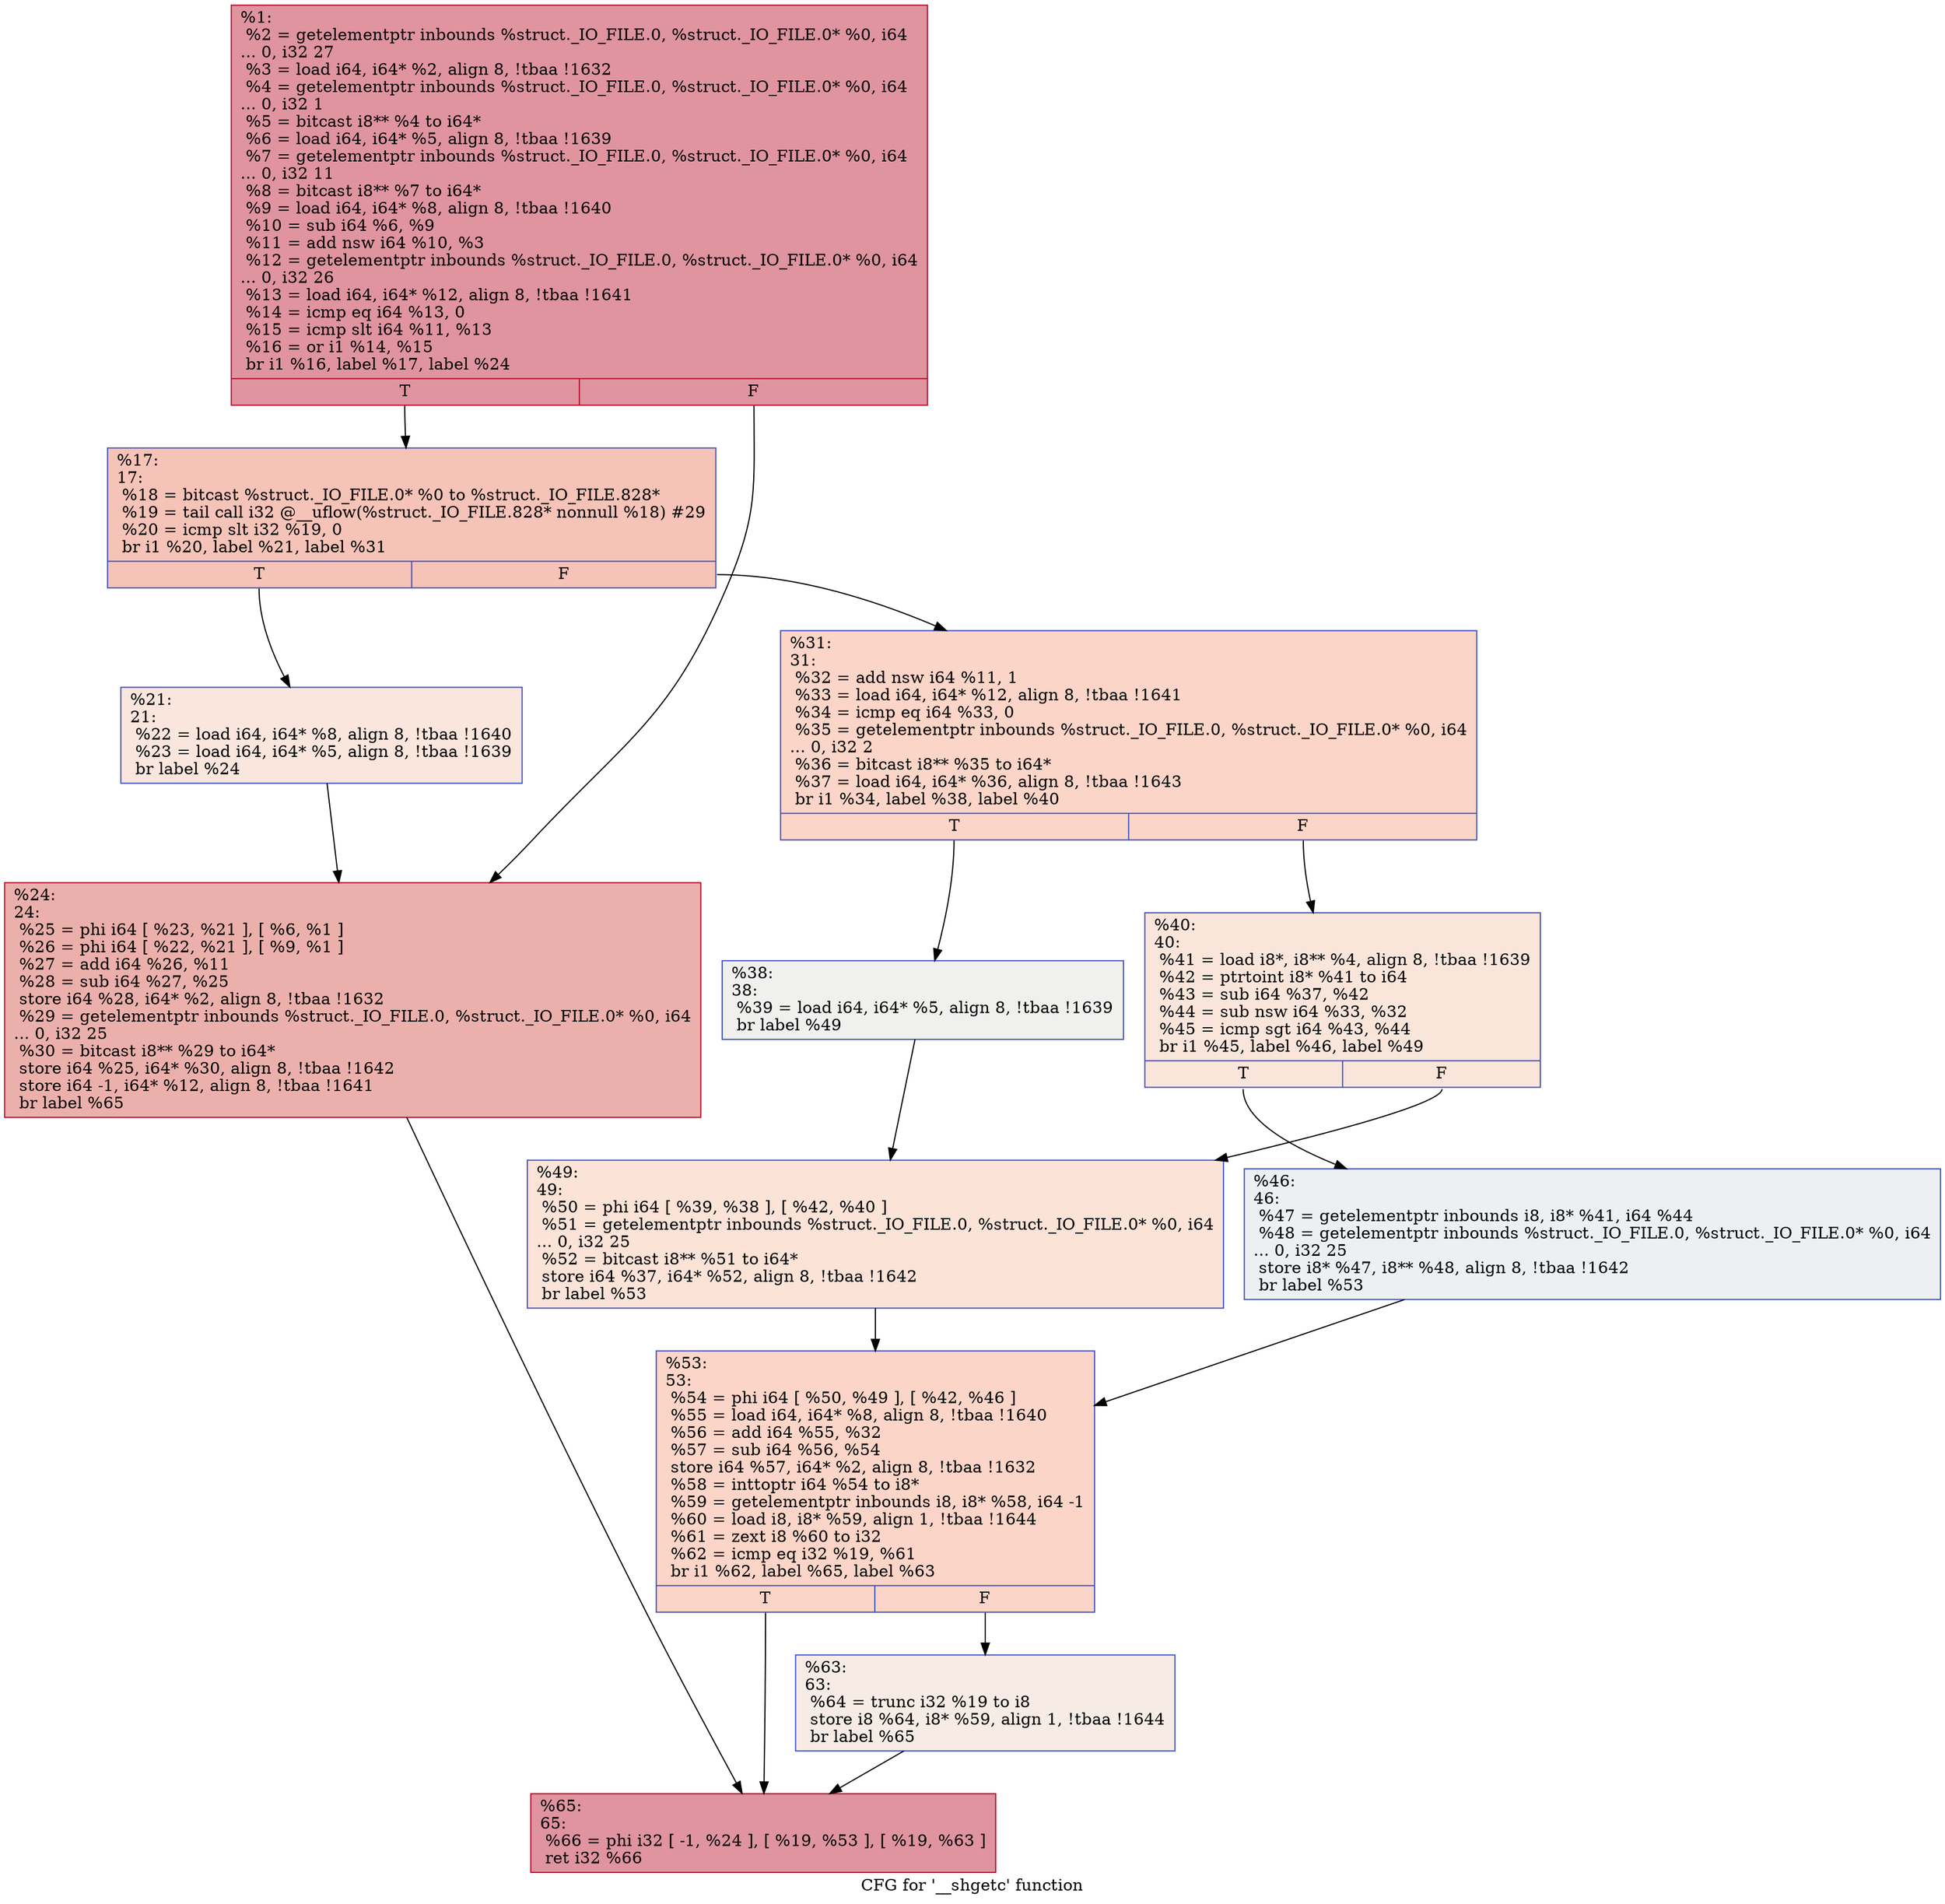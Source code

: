 digraph "CFG for '__shgetc' function" {
	label="CFG for '__shgetc' function";

	Node0x187bdc0 [shape=record,color="#b70d28ff", style=filled, fillcolor="#b70d2870",label="{%1:\l  %2 = getelementptr inbounds %struct._IO_FILE.0, %struct._IO_FILE.0* %0, i64\l... 0, i32 27\l  %3 = load i64, i64* %2, align 8, !tbaa !1632\l  %4 = getelementptr inbounds %struct._IO_FILE.0, %struct._IO_FILE.0* %0, i64\l... 0, i32 1\l  %5 = bitcast i8** %4 to i64*\l  %6 = load i64, i64* %5, align 8, !tbaa !1639\l  %7 = getelementptr inbounds %struct._IO_FILE.0, %struct._IO_FILE.0* %0, i64\l... 0, i32 11\l  %8 = bitcast i8** %7 to i64*\l  %9 = load i64, i64* %8, align 8, !tbaa !1640\l  %10 = sub i64 %6, %9\l  %11 = add nsw i64 %10, %3\l  %12 = getelementptr inbounds %struct._IO_FILE.0, %struct._IO_FILE.0* %0, i64\l... 0, i32 26\l  %13 = load i64, i64* %12, align 8, !tbaa !1641\l  %14 = icmp eq i64 %13, 0\l  %15 = icmp slt i64 %11, %13\l  %16 = or i1 %14, %15\l  br i1 %16, label %17, label %24\l|{<s0>T|<s1>F}}"];
	Node0x187bdc0:s0 -> Node0x187c360;
	Node0x187bdc0:s1 -> Node0x187c400;
	Node0x187c360 [shape=record,color="#3d50c3ff", style=filled, fillcolor="#e8765c70",label="{%17:\l17:                                               \l  %18 = bitcast %struct._IO_FILE.0* %0 to %struct._IO_FILE.828*\l  %19 = tail call i32 @__uflow(%struct._IO_FILE.828* nonnull %18) #29\l  %20 = icmp slt i32 %19, 0\l  br i1 %20, label %21, label %31\l|{<s0>T|<s1>F}}"];
	Node0x187c360:s0 -> Node0x187c3b0;
	Node0x187c360:s1 -> Node0x187c450;
	Node0x187c3b0 [shape=record,color="#3d50c3ff", style=filled, fillcolor="#f3c7b170",label="{%21:\l21:                                               \l  %22 = load i64, i64* %8, align 8, !tbaa !1640\l  %23 = load i64, i64* %5, align 8, !tbaa !1639\l  br label %24\l}"];
	Node0x187c3b0 -> Node0x187c400;
	Node0x187c400 [shape=record,color="#b70d28ff", style=filled, fillcolor="#d24b4070",label="{%24:\l24:                                               \l  %25 = phi i64 [ %23, %21 ], [ %6, %1 ]\l  %26 = phi i64 [ %22, %21 ], [ %9, %1 ]\l  %27 = add i64 %26, %11\l  %28 = sub i64 %27, %25\l  store i64 %28, i64* %2, align 8, !tbaa !1632\l  %29 = getelementptr inbounds %struct._IO_FILE.0, %struct._IO_FILE.0* %0, i64\l... 0, i32 25\l  %30 = bitcast i8** %29 to i64*\l  store i64 %25, i64* %30, align 8, !tbaa !1642\l  store i64 -1, i64* %12, align 8, !tbaa !1641\l  br label %65\l}"];
	Node0x187c400 -> Node0x187c680;
	Node0x187c450 [shape=record,color="#3d50c3ff", style=filled, fillcolor="#f5a08170",label="{%31:\l31:                                               \l  %32 = add nsw i64 %11, 1\l  %33 = load i64, i64* %12, align 8, !tbaa !1641\l  %34 = icmp eq i64 %33, 0\l  %35 = getelementptr inbounds %struct._IO_FILE.0, %struct._IO_FILE.0* %0, i64\l... 0, i32 2\l  %36 = bitcast i8** %35 to i64*\l  %37 = load i64, i64* %36, align 8, !tbaa !1643\l  br i1 %34, label %38, label %40\l|{<s0>T|<s1>F}}"];
	Node0x187c450:s0 -> Node0x187c4a0;
	Node0x187c450:s1 -> Node0x187c4f0;
	Node0x187c4a0 [shape=record,color="#3d50c3ff", style=filled, fillcolor="#dedcdb70",label="{%38:\l38:                                               \l  %39 = load i64, i64* %5, align 8, !tbaa !1639\l  br label %49\l}"];
	Node0x187c4a0 -> Node0x187c590;
	Node0x187c4f0 [shape=record,color="#3d50c3ff", style=filled, fillcolor="#f4c5ad70",label="{%40:\l40:                                               \l  %41 = load i8*, i8** %4, align 8, !tbaa !1639\l  %42 = ptrtoint i8* %41 to i64\l  %43 = sub i64 %37, %42\l  %44 = sub nsw i64 %33, %32\l  %45 = icmp sgt i64 %43, %44\l  br i1 %45, label %46, label %49\l|{<s0>T|<s1>F}}"];
	Node0x187c4f0:s0 -> Node0x187c540;
	Node0x187c4f0:s1 -> Node0x187c590;
	Node0x187c540 [shape=record,color="#3d50c3ff", style=filled, fillcolor="#d6dce470",label="{%46:\l46:                                               \l  %47 = getelementptr inbounds i8, i8* %41, i64 %44\l  %48 = getelementptr inbounds %struct._IO_FILE.0, %struct._IO_FILE.0* %0, i64\l... 0, i32 25\l  store i8* %47, i8** %48, align 8, !tbaa !1642\l  br label %53\l}"];
	Node0x187c540 -> Node0x187c5e0;
	Node0x187c590 [shape=record,color="#3d50c3ff", style=filled, fillcolor="#f6bfa670",label="{%49:\l49:                                               \l  %50 = phi i64 [ %39, %38 ], [ %42, %40 ]\l  %51 = getelementptr inbounds %struct._IO_FILE.0, %struct._IO_FILE.0* %0, i64\l... 0, i32 25\l  %52 = bitcast i8** %51 to i64*\l  store i64 %37, i64* %52, align 8, !tbaa !1642\l  br label %53\l}"];
	Node0x187c590 -> Node0x187c5e0;
	Node0x187c5e0 [shape=record,color="#3d50c3ff", style=filled, fillcolor="#f5a08170",label="{%53:\l53:                                               \l  %54 = phi i64 [ %50, %49 ], [ %42, %46 ]\l  %55 = load i64, i64* %8, align 8, !tbaa !1640\l  %56 = add i64 %55, %32\l  %57 = sub i64 %56, %54\l  store i64 %57, i64* %2, align 8, !tbaa !1632\l  %58 = inttoptr i64 %54 to i8*\l  %59 = getelementptr inbounds i8, i8* %58, i64 -1\l  %60 = load i8, i8* %59, align 1, !tbaa !1644\l  %61 = zext i8 %60 to i32\l  %62 = icmp eq i32 %19, %61\l  br i1 %62, label %65, label %63\l|{<s0>T|<s1>F}}"];
	Node0x187c5e0:s0 -> Node0x187c680;
	Node0x187c5e0:s1 -> Node0x187c630;
	Node0x187c630 [shape=record,color="#3d50c3ff", style=filled, fillcolor="#ecd3c570",label="{%63:\l63:                                               \l  %64 = trunc i32 %19 to i8\l  store i8 %64, i8* %59, align 1, !tbaa !1644\l  br label %65\l}"];
	Node0x187c630 -> Node0x187c680;
	Node0x187c680 [shape=record,color="#b70d28ff", style=filled, fillcolor="#b70d2870",label="{%65:\l65:                                               \l  %66 = phi i32 [ -1, %24 ], [ %19, %53 ], [ %19, %63 ]\l  ret i32 %66\l}"];
}
